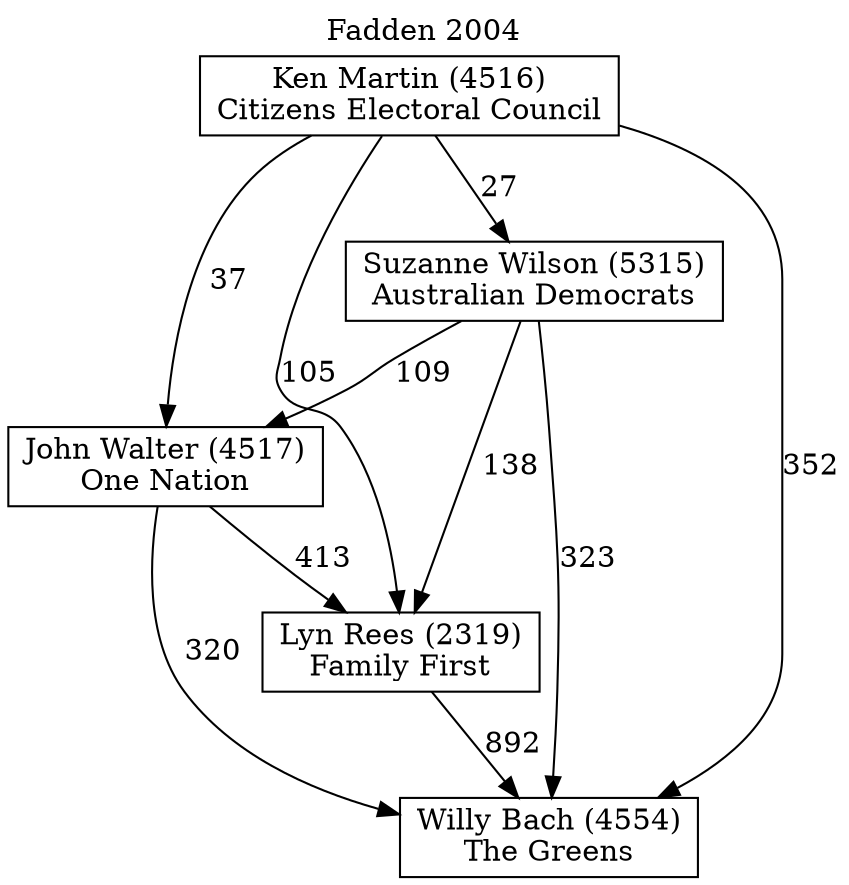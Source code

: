 // House preference flow
digraph "Willy Bach (4554)_Fadden_2004" {
	graph [label="Fadden 2004" labelloc=t mclimit=10]
	node [shape=box]
	"John Walter (4517)" [label="John Walter (4517)
One Nation"]
	"Ken Martin (4516)" [label="Ken Martin (4516)
Citizens Electoral Council"]
	"Lyn Rees (2319)" [label="Lyn Rees (2319)
Family First"]
	"Suzanne Wilson (5315)" [label="Suzanne Wilson (5315)
Australian Democrats"]
	"Willy Bach (4554)" [label="Willy Bach (4554)
The Greens"]
	"John Walter (4517)" -> "Lyn Rees (2319)" [label=413]
	"John Walter (4517)" -> "Willy Bach (4554)" [label=320]
	"Ken Martin (4516)" -> "John Walter (4517)" [label=37]
	"Ken Martin (4516)" -> "Lyn Rees (2319)" [label=105]
	"Ken Martin (4516)" -> "Suzanne Wilson (5315)" [label=27]
	"Ken Martin (4516)" -> "Willy Bach (4554)" [label=352]
	"Lyn Rees (2319)" -> "Willy Bach (4554)" [label=892]
	"Suzanne Wilson (5315)" -> "John Walter (4517)" [label=109]
	"Suzanne Wilson (5315)" -> "Lyn Rees (2319)" [label=138]
	"Suzanne Wilson (5315)" -> "Willy Bach (4554)" [label=323]
}
